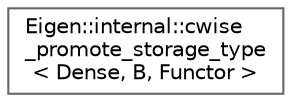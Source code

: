 digraph "Graphical Class Hierarchy"
{
 // LATEX_PDF_SIZE
  bgcolor="transparent";
  edge [fontname=Helvetica,fontsize=10,labelfontname=Helvetica,labelfontsize=10];
  node [fontname=Helvetica,fontsize=10,shape=box,height=0.2,width=0.4];
  rankdir="LR";
  Node0 [id="Node000000",label="Eigen::internal::cwise\l_promote_storage_type\l\< Dense, B, Functor \>",height=0.2,width=0.4,color="grey40", fillcolor="white", style="filled",URL="$structEigen_1_1internal_1_1cwise__promote__storage__type_3_01Dense_00_01B_00_01Functor_01_4.html",tooltip=" "];
}
